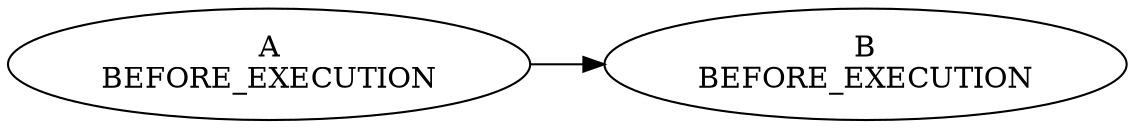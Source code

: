 digraph "nextTask" {
graph ["rankdir"="LR","compound"="true"]
"A" ["label"="A\nBEFORE_EXECUTION"]
"B" ["label"="B\nBEFORE_EXECUTION"]
"A" -> "B"
}
